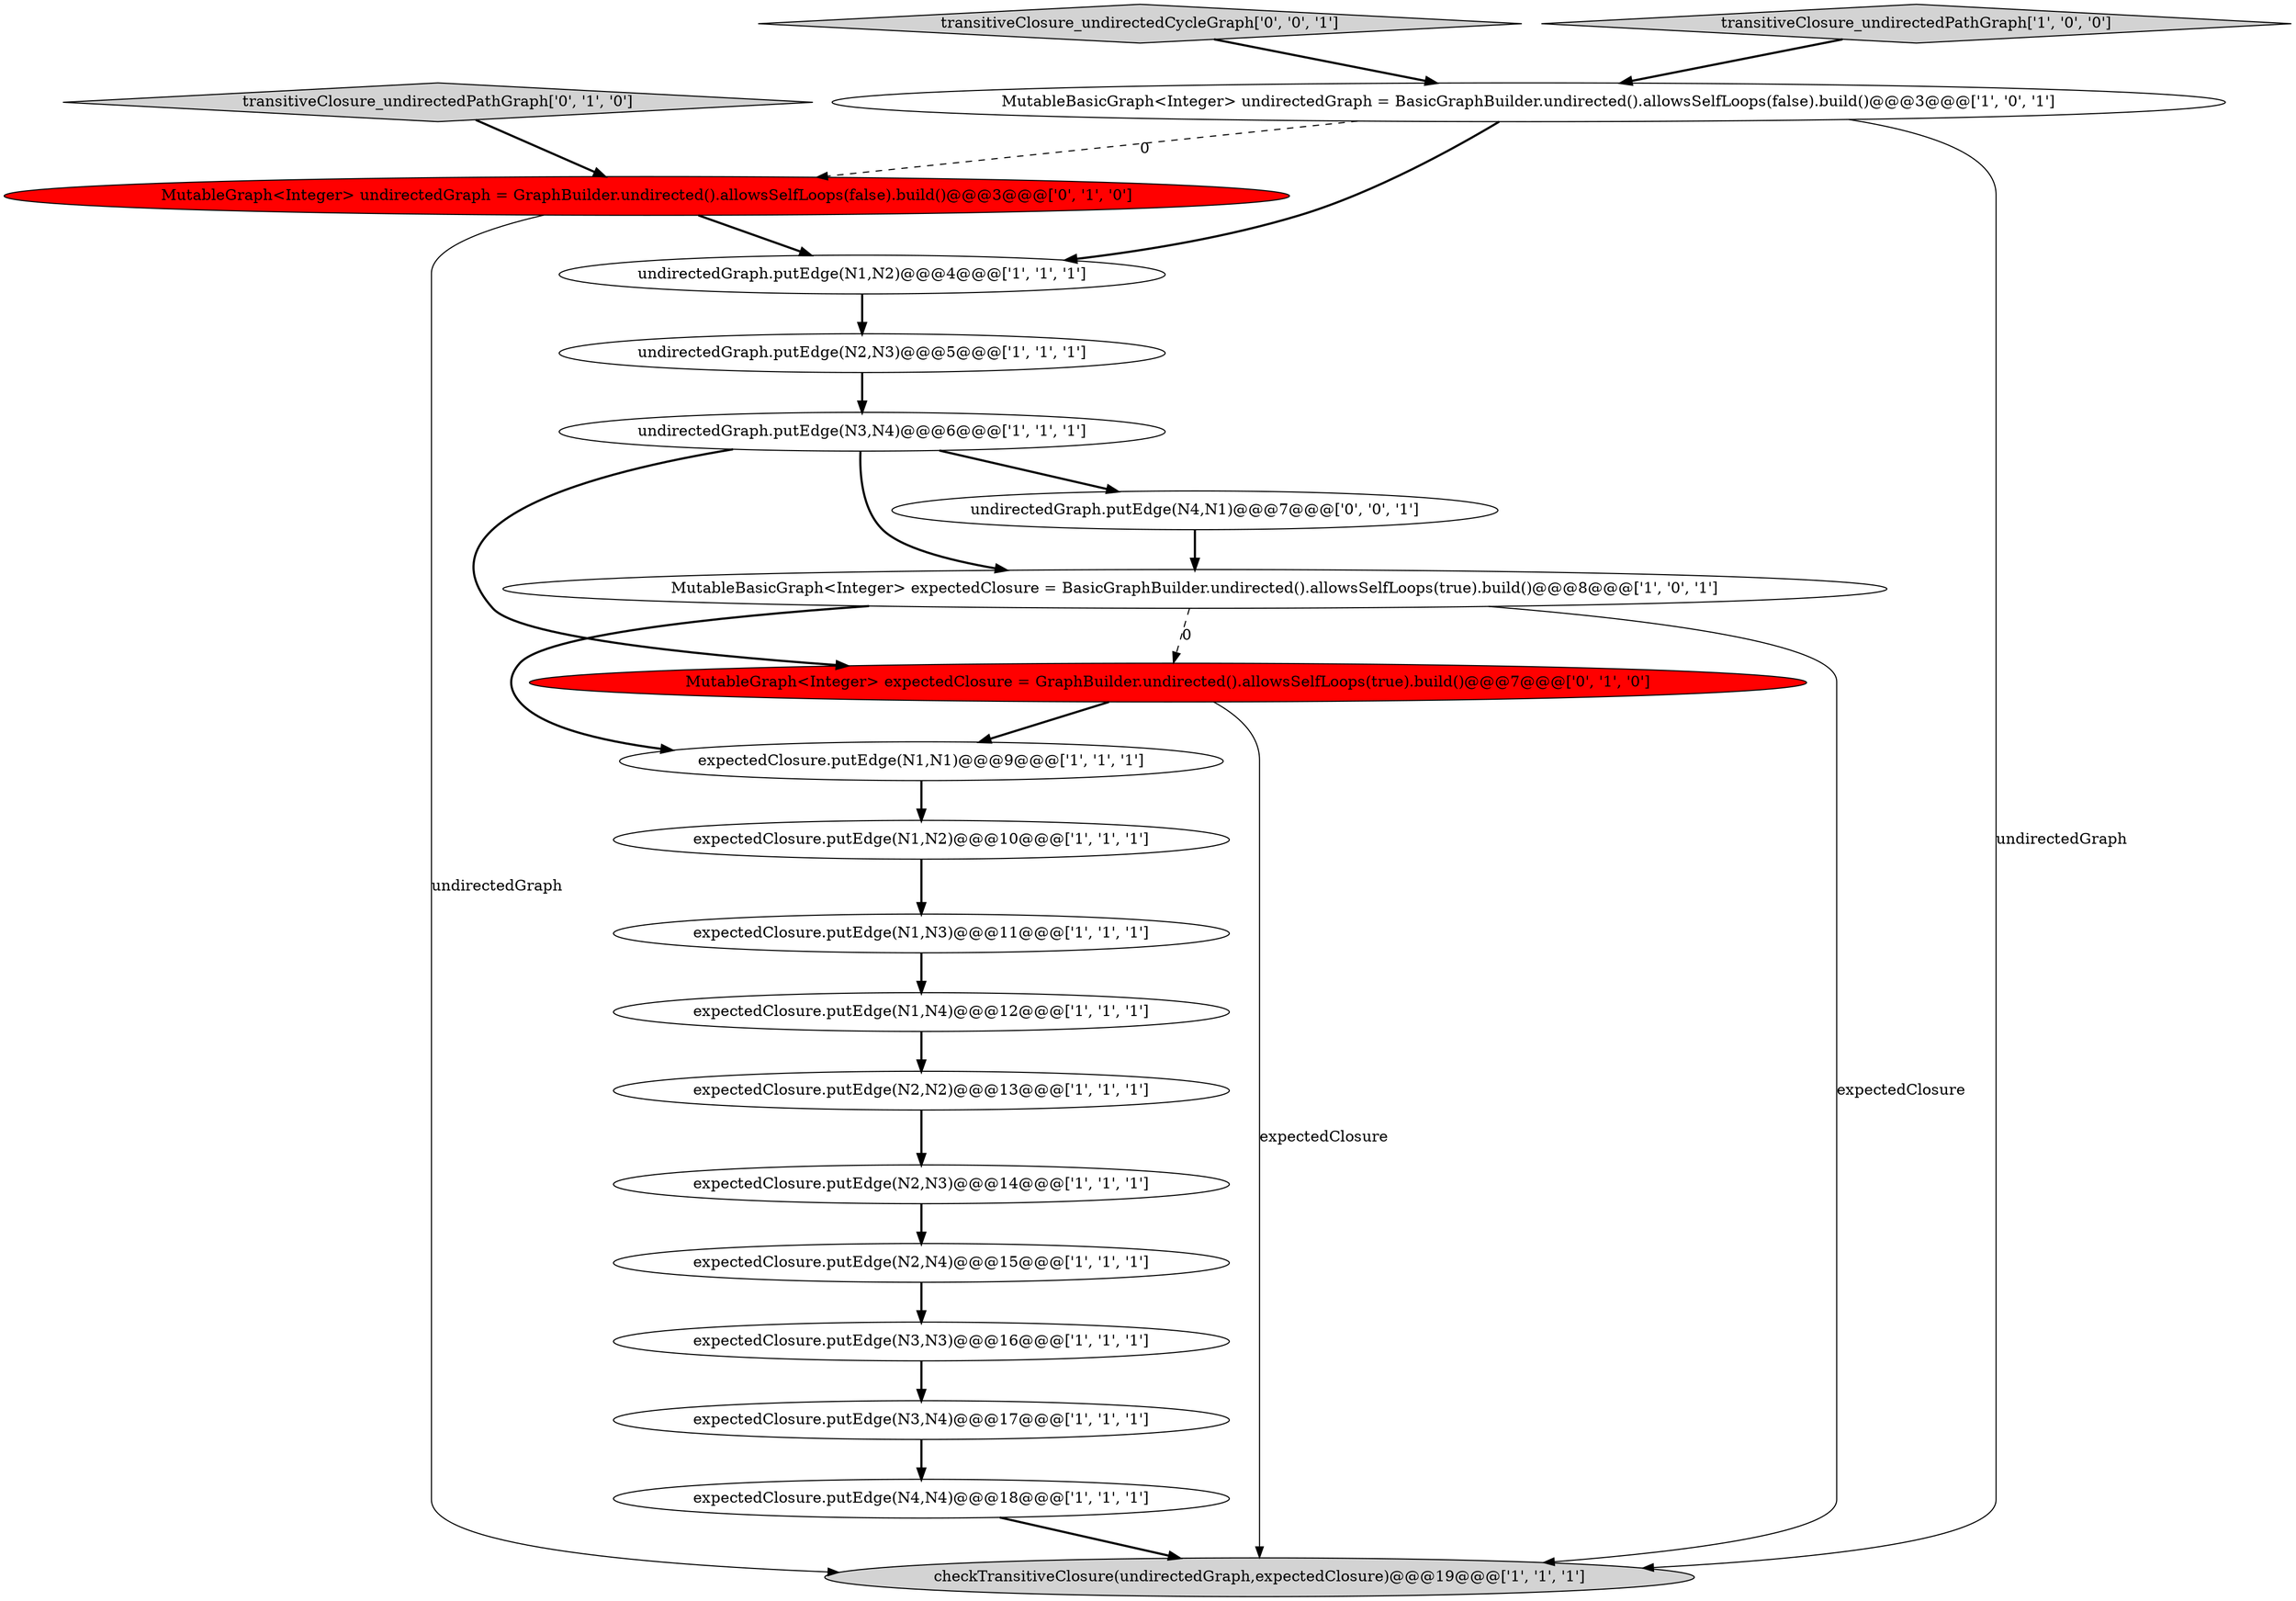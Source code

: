 digraph {
0 [style = filled, label = "undirectedGraph.putEdge(N1,N2)@@@4@@@['1', '1', '1']", fillcolor = white, shape = ellipse image = "AAA0AAABBB1BBB"];
9 [style = filled, label = "MutableBasicGraph<Integer> expectedClosure = BasicGraphBuilder.undirected().allowsSelfLoops(true).build()@@@8@@@['1', '0', '1']", fillcolor = white, shape = ellipse image = "AAA0AAABBB1BBB"];
21 [style = filled, label = "transitiveClosure_undirectedCycleGraph['0', '0', '1']", fillcolor = lightgray, shape = diamond image = "AAA0AAABBB3BBB"];
14 [style = filled, label = "expectedClosure.putEdge(N2,N3)@@@14@@@['1', '1', '1']", fillcolor = white, shape = ellipse image = "AAA0AAABBB1BBB"];
2 [style = filled, label = "expectedClosure.putEdge(N3,N3)@@@16@@@['1', '1', '1']", fillcolor = white, shape = ellipse image = "AAA0AAABBB1BBB"];
7 [style = filled, label = "MutableBasicGraph<Integer> undirectedGraph = BasicGraphBuilder.undirected().allowsSelfLoops(false).build()@@@3@@@['1', '0', '1']", fillcolor = white, shape = ellipse image = "AAA0AAABBB1BBB"];
11 [style = filled, label = "undirectedGraph.putEdge(N2,N3)@@@5@@@['1', '1', '1']", fillcolor = white, shape = ellipse image = "AAA0AAABBB1BBB"];
16 [style = filled, label = "transitiveClosure_undirectedPathGraph['1', '0', '0']", fillcolor = lightgray, shape = diamond image = "AAA0AAABBB1BBB"];
13 [style = filled, label = "checkTransitiveClosure(undirectedGraph,expectedClosure)@@@19@@@['1', '1', '1']", fillcolor = lightgray, shape = ellipse image = "AAA0AAABBB1BBB"];
18 [style = filled, label = "MutableGraph<Integer> undirectedGraph = GraphBuilder.undirected().allowsSelfLoops(false).build()@@@3@@@['0', '1', '0']", fillcolor = red, shape = ellipse image = "AAA1AAABBB2BBB"];
5 [style = filled, label = "expectedClosure.putEdge(N1,N4)@@@12@@@['1', '1', '1']", fillcolor = white, shape = ellipse image = "AAA0AAABBB1BBB"];
12 [style = filled, label = "undirectedGraph.putEdge(N3,N4)@@@6@@@['1', '1', '1']", fillcolor = white, shape = ellipse image = "AAA0AAABBB1BBB"];
1 [style = filled, label = "expectedClosure.putEdge(N1,N3)@@@11@@@['1', '1', '1']", fillcolor = white, shape = ellipse image = "AAA0AAABBB1BBB"];
8 [style = filled, label = "expectedClosure.putEdge(N4,N4)@@@18@@@['1', '1', '1']", fillcolor = white, shape = ellipse image = "AAA0AAABBB1BBB"];
19 [style = filled, label = "MutableGraph<Integer> expectedClosure = GraphBuilder.undirected().allowsSelfLoops(true).build()@@@7@@@['0', '1', '0']", fillcolor = red, shape = ellipse image = "AAA1AAABBB2BBB"];
3 [style = filled, label = "expectedClosure.putEdge(N1,N2)@@@10@@@['1', '1', '1']", fillcolor = white, shape = ellipse image = "AAA0AAABBB1BBB"];
15 [style = filled, label = "expectedClosure.putEdge(N2,N4)@@@15@@@['1', '1', '1']", fillcolor = white, shape = ellipse image = "AAA0AAABBB1BBB"];
10 [style = filled, label = "expectedClosure.putEdge(N3,N4)@@@17@@@['1', '1', '1']", fillcolor = white, shape = ellipse image = "AAA0AAABBB1BBB"];
6 [style = filled, label = "expectedClosure.putEdge(N2,N2)@@@13@@@['1', '1', '1']", fillcolor = white, shape = ellipse image = "AAA0AAABBB1BBB"];
4 [style = filled, label = "expectedClosure.putEdge(N1,N1)@@@9@@@['1', '1', '1']", fillcolor = white, shape = ellipse image = "AAA0AAABBB1BBB"];
20 [style = filled, label = "undirectedGraph.putEdge(N4,N1)@@@7@@@['0', '0', '1']", fillcolor = white, shape = ellipse image = "AAA0AAABBB3BBB"];
17 [style = filled, label = "transitiveClosure_undirectedPathGraph['0', '1', '0']", fillcolor = lightgray, shape = diamond image = "AAA0AAABBB2BBB"];
1->5 [style = bold, label=""];
4->3 [style = bold, label=""];
15->2 [style = bold, label=""];
7->18 [style = dashed, label="0"];
3->1 [style = bold, label=""];
20->9 [style = bold, label=""];
9->4 [style = bold, label=""];
18->13 [style = solid, label="undirectedGraph"];
16->7 [style = bold, label=""];
12->20 [style = bold, label=""];
0->11 [style = bold, label=""];
7->0 [style = bold, label=""];
11->12 [style = bold, label=""];
12->9 [style = bold, label=""];
2->10 [style = bold, label=""];
6->14 [style = bold, label=""];
9->19 [style = dashed, label="0"];
5->6 [style = bold, label=""];
10->8 [style = bold, label=""];
9->13 [style = solid, label="expectedClosure"];
21->7 [style = bold, label=""];
14->15 [style = bold, label=""];
19->4 [style = bold, label=""];
12->19 [style = bold, label=""];
7->13 [style = solid, label="undirectedGraph"];
18->0 [style = bold, label=""];
17->18 [style = bold, label=""];
8->13 [style = bold, label=""];
19->13 [style = solid, label="expectedClosure"];
}
